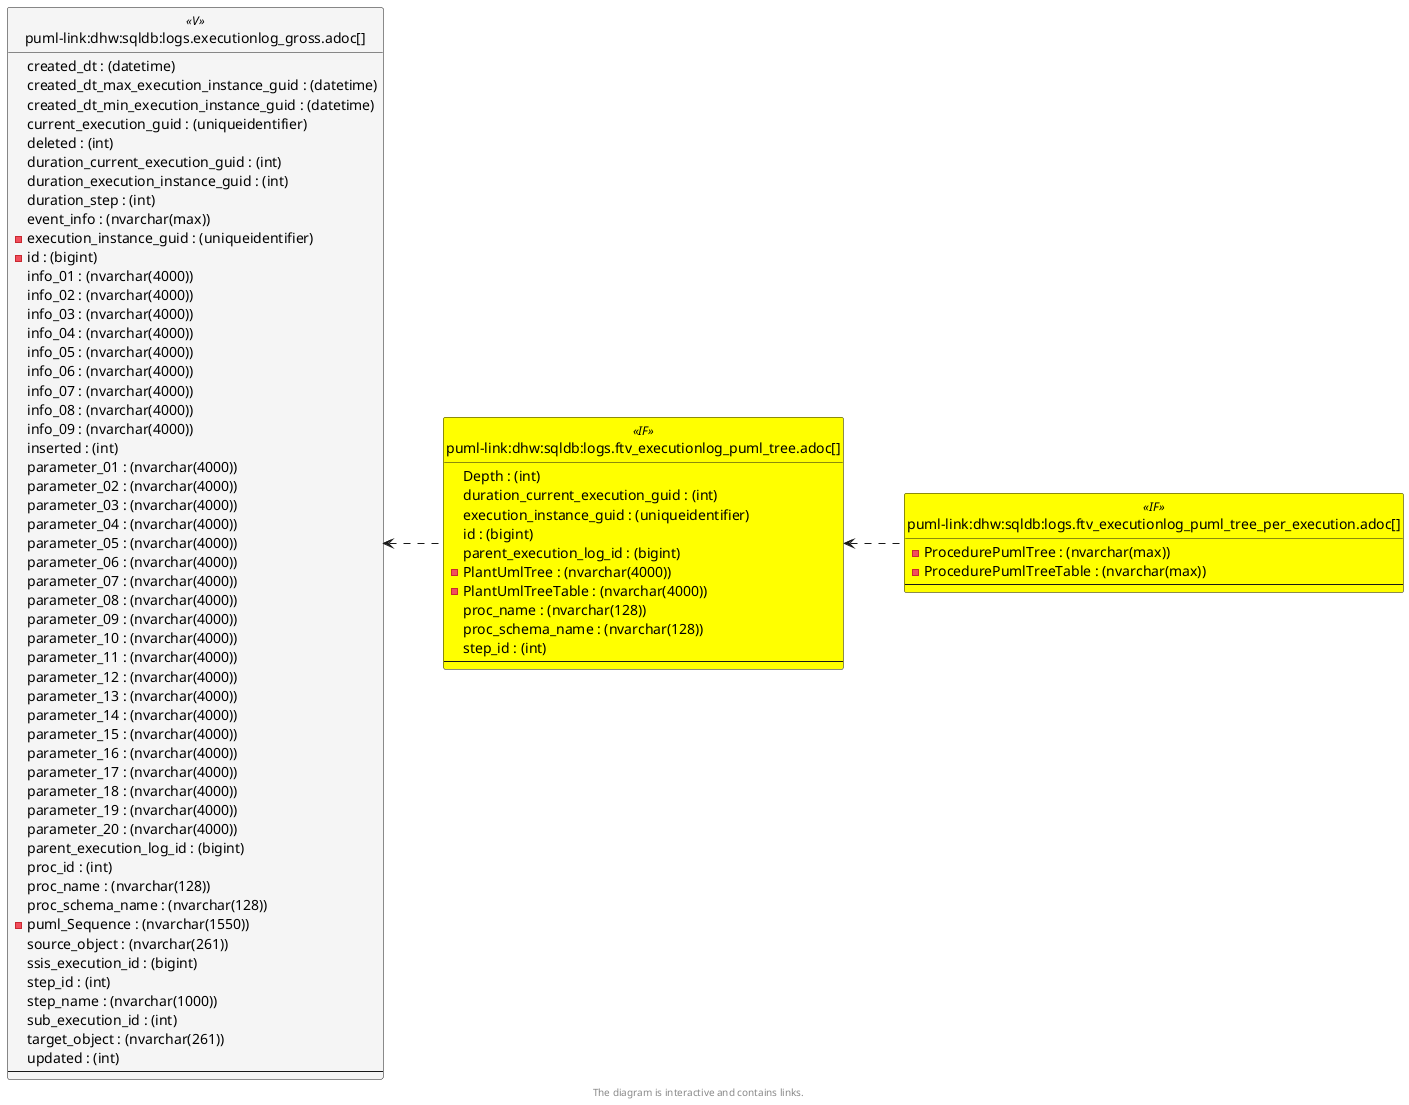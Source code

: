 @startuml
left to right direction
'top to bottom direction
hide circle
'avoide "." issues:
set namespaceSeparator none


skinparam class {
  BackgroundColor White
  BackgroundColor<<FN>> Yellow
  BackgroundColor<<FS>> Yellow
  BackgroundColor<<FT>> LightGray
  BackgroundColor<<IF>> Yellow
  BackgroundColor<<IS>> Yellow
  BackgroundColor<<P>> Aqua
  BackgroundColor<<PC>> Aqua
  BackgroundColor<<SN>> Yellow
  BackgroundColor<<SO>> SlateBlue
  BackgroundColor<<TF>> LightGray
  BackgroundColor<<TR>> Tomato
  BackgroundColor<<U>> White
  BackgroundColor<<V>> WhiteSmoke
  BackgroundColor<<X>> Aqua
  BackgroundColor<<external>> AliceBlue
}


entity "puml-link:dhw:sqldb:logs.executionlog_gross.adoc[]" as logs.ExecutionLog_gross << V >> {
  created_dt : (datetime)
  created_dt_max_execution_instance_guid : (datetime)
  created_dt_min_execution_instance_guid : (datetime)
  current_execution_guid : (uniqueidentifier)
  deleted : (int)
  duration_current_execution_guid : (int)
  duration_execution_instance_guid : (int)
  duration_step : (int)
  event_info : (nvarchar(max))
  - execution_instance_guid : (uniqueidentifier)
  - id : (bigint)
  info_01 : (nvarchar(4000))
  info_02 : (nvarchar(4000))
  info_03 : (nvarchar(4000))
  info_04 : (nvarchar(4000))
  info_05 : (nvarchar(4000))
  info_06 : (nvarchar(4000))
  info_07 : (nvarchar(4000))
  info_08 : (nvarchar(4000))
  info_09 : (nvarchar(4000))
  inserted : (int)
  parameter_01 : (nvarchar(4000))
  parameter_02 : (nvarchar(4000))
  parameter_03 : (nvarchar(4000))
  parameter_04 : (nvarchar(4000))
  parameter_05 : (nvarchar(4000))
  parameter_06 : (nvarchar(4000))
  parameter_07 : (nvarchar(4000))
  parameter_08 : (nvarchar(4000))
  parameter_09 : (nvarchar(4000))
  parameter_10 : (nvarchar(4000))
  parameter_11 : (nvarchar(4000))
  parameter_12 : (nvarchar(4000))
  parameter_13 : (nvarchar(4000))
  parameter_14 : (nvarchar(4000))
  parameter_15 : (nvarchar(4000))
  parameter_16 : (nvarchar(4000))
  parameter_17 : (nvarchar(4000))
  parameter_18 : (nvarchar(4000))
  parameter_19 : (nvarchar(4000))
  parameter_20 : (nvarchar(4000))
  parent_execution_log_id : (bigint)
  proc_id : (int)
  proc_name : (nvarchar(128))
  proc_schema_name : (nvarchar(128))
  - puml_Sequence : (nvarchar(1550))
  source_object : (nvarchar(261))
  ssis_execution_id : (bigint)
  step_id : (int)
  step_name : (nvarchar(1000))
  sub_execution_id : (int)
  target_object : (nvarchar(261))
  updated : (int)
  --
}

entity "puml-link:dhw:sqldb:logs.ftv_executionlog_puml_tree.adoc[]" as logs.ftv_ExecutionLog_puml_tree << IF >> {
  Depth : (int)
  duration_current_execution_guid : (int)
  execution_instance_guid : (uniqueidentifier)
  id : (bigint)
  parent_execution_log_id : (bigint)
  - PlantUmlTree : (nvarchar(4000))
  - PlantUmlTreeTable : (nvarchar(4000))
  proc_name : (nvarchar(128))
  proc_schema_name : (nvarchar(128))
  step_id : (int)
  --
}

entity "puml-link:dhw:sqldb:logs.ftv_executionlog_puml_tree_per_execution.adoc[]" as logs.ftv_ExecutionLog_puml_tree_per_execution << IF >> {
  - ProcedurePumlTree : (nvarchar(max))
  - ProcedurePumlTreeTable : (nvarchar(max))
  --
}

logs.ExecutionLog_gross <.. logs.ftv_ExecutionLog_puml_tree
logs.ftv_ExecutionLog_puml_tree <.. logs.ftv_ExecutionLog_puml_tree_per_execution
footer The diagram is interactive and contains links.
@enduml

